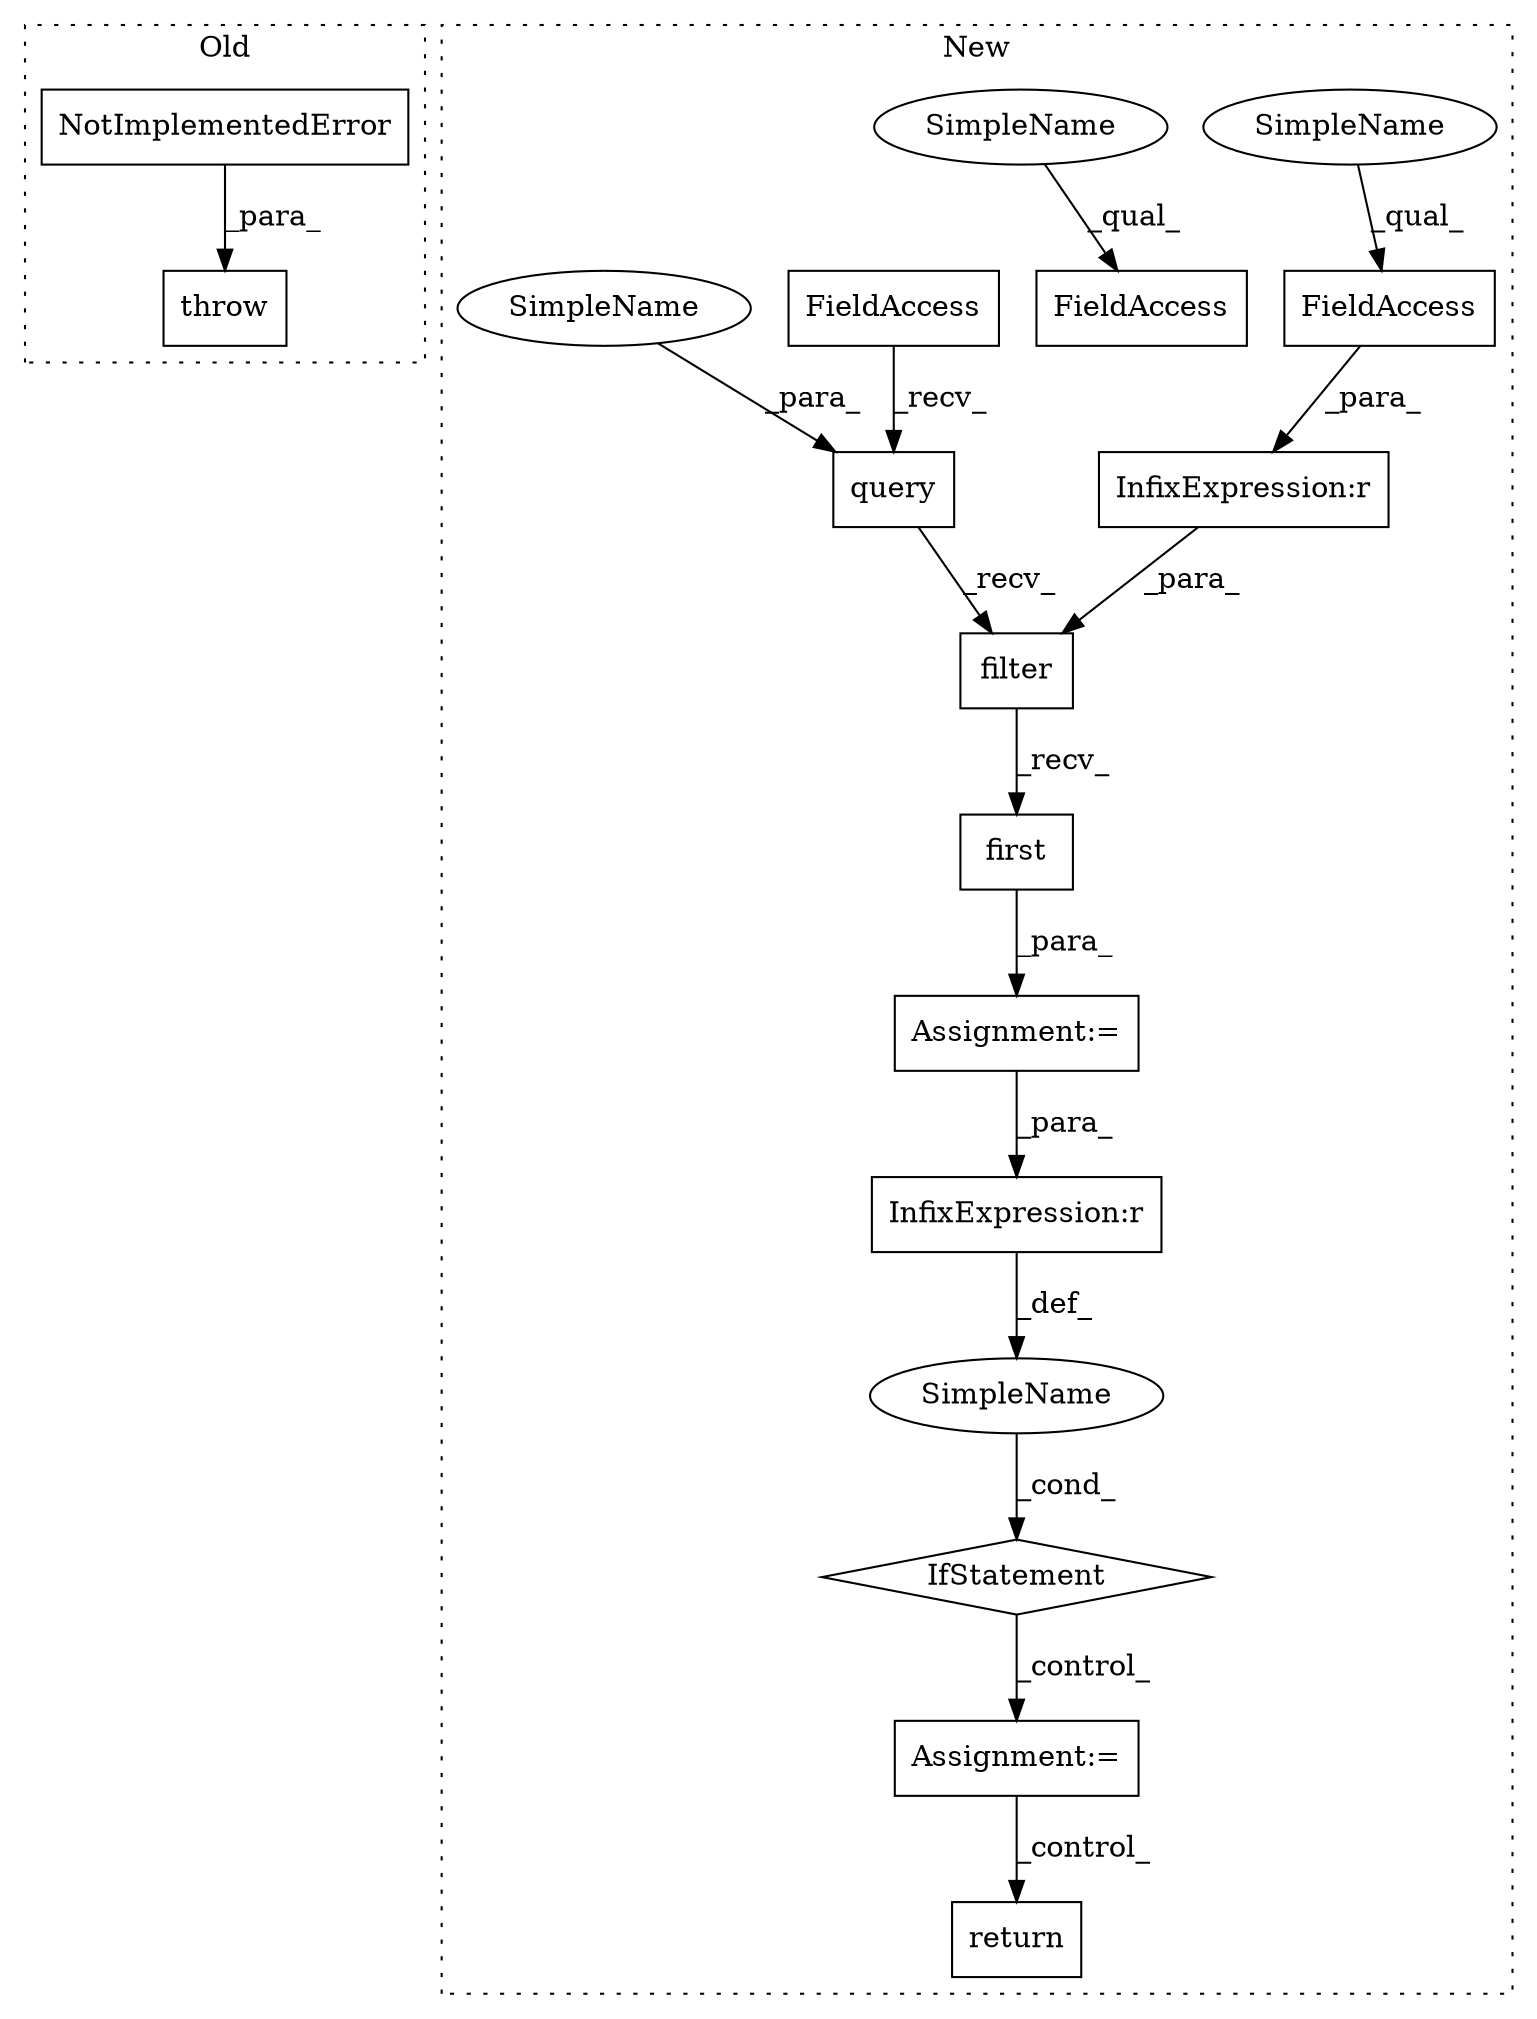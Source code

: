 digraph G {
subgraph cluster0 {
1 [label="throw" a="53" s="4994" l="6" shape="box"];
13 [label="NotImplementedError" a="32" s="5000" l="21" shape="box"];
label = "Old";
style="dotted";
}
subgraph cluster1 {
2 [label="first" a="32" s="9183" l="7" shape="box"];
3 [label="IfStatement" a="25" s="9196,9212" l="4,2" shape="diamond"];
4 [label="Assignment:=" a="7" s="9256" l="1" shape="box"];
5 [label="SimpleName" a="42" s="" l="" shape="ellipse"];
6 [label="filter" a="32" s="9153,9181" l="7,1" shape="box"];
7 [label="InfixExpression:r" a="27" s="9170" l="4" shape="box"];
8 [label="FieldAccess" a="22" s="9160" l="10" shape="box"];
9 [label="InfixExpression:r" a="27" s="9204" l="4" shape="box"];
10 [label="query" a="32" s="9122,9133" l="6,1" shape="box"];
11 [label="FieldAccess" a="22" s="9109" l="12" shape="box"];
12 [label="FieldAccess" a="22" s="9140" l="11" shape="box"];
14 [label="Assignment:=" a="7" s="9108" l="1" shape="box"];
15 [label="return" a="41" s="9472" l="7" shape="box"];
16 [label="SimpleName" a="42" s="9140" l="5" shape="ellipse"];
17 [label="SimpleName" a="42" s="9160" l="5" shape="ellipse"];
18 [label="SimpleName" a="42" s="9128" l="5" shape="ellipse"];
label = "New";
style="dotted";
}
2 -> 14 [label="_para_"];
3 -> 4 [label="_control_"];
4 -> 15 [label="_control_"];
5 -> 3 [label="_cond_"];
6 -> 2 [label="_recv_"];
7 -> 6 [label="_para_"];
8 -> 7 [label="_para_"];
9 -> 5 [label="_def_"];
10 -> 6 [label="_recv_"];
11 -> 10 [label="_recv_"];
13 -> 1 [label="_para_"];
14 -> 9 [label="_para_"];
16 -> 12 [label="_qual_"];
17 -> 8 [label="_qual_"];
18 -> 10 [label="_para_"];
}